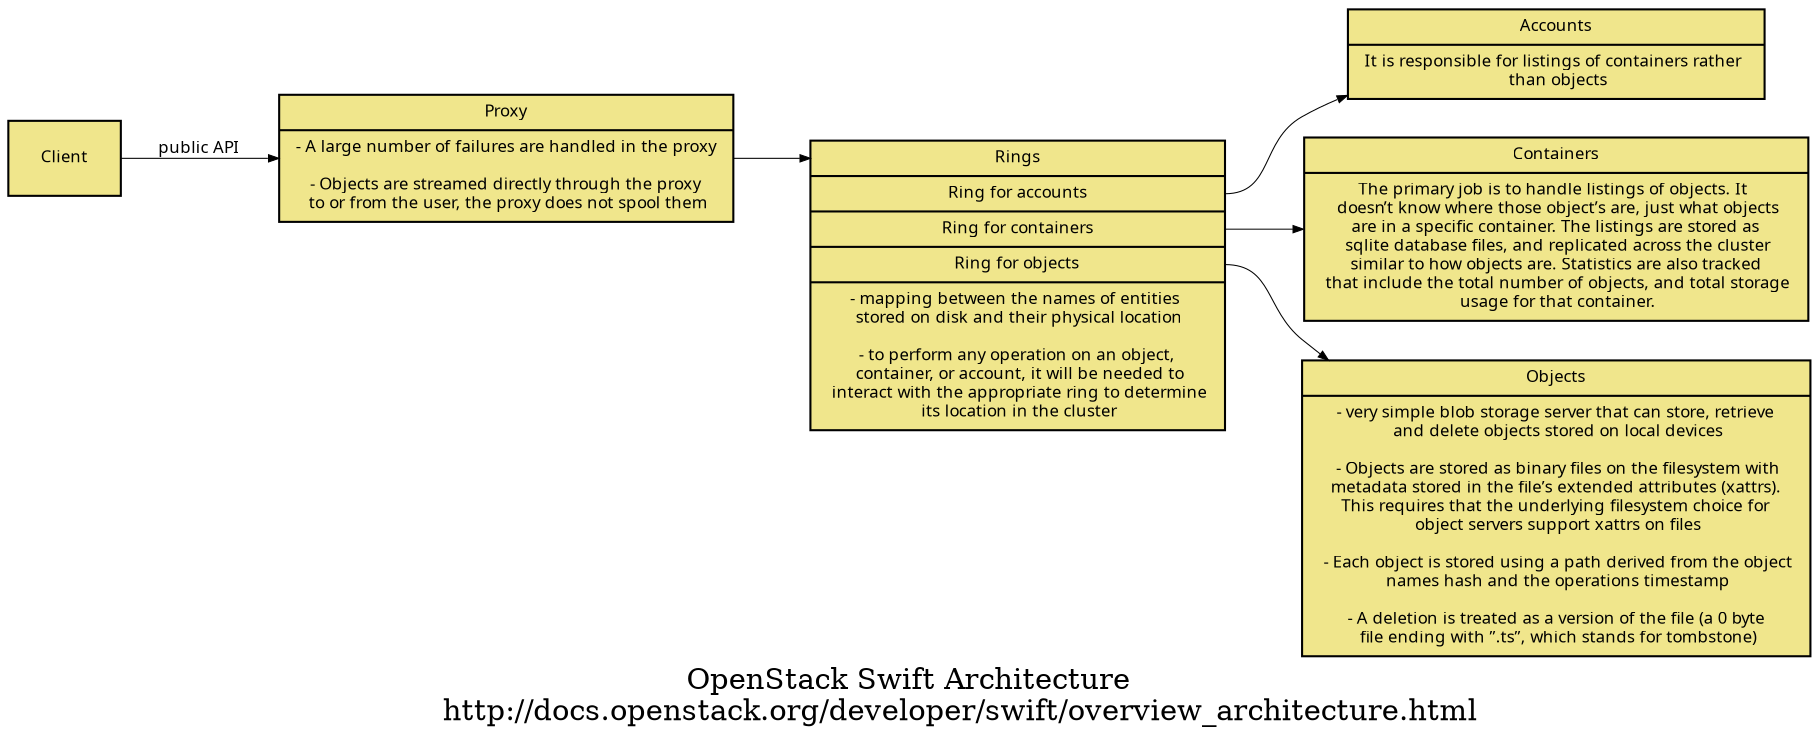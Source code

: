 //
// dot -T png openstack-swift-architecture.gv -o openstack-swift-architecture.png && eog openstack-swift-architecture.png
//
digraph OpenStackSwiftArchitecture {

    
    graph [ rankdir = "LR"];
    label="OpenStack Swift Architecture\n\
           http://docs.openstack.org/developer/swift/overview_architecture.html";
    node [shape=record,fontname=Verdana,fontsize=8,style=filled,fillcolor=khaki];
    edge [arrowsize=0.5,fontname=Verdana,fontsize=8,penwidth=.5];

    // Nodes
    
    client [
        label="<top> Client"
    ];
    
    proxy [
        label="<top> Proxy |\
               - A large number of failures are handled in the proxy\n\n\
               - Objects are streamed directly through the proxy \n\
               to or from the user, the proxy does not spool them"
    ];
    
    accounts [
        label="<top> Accounts |\
               It is responsible for listings of containers rather \n\
               than objects"
    ];

    containers [
        label="<top> Containers |\
               The primary job is to handle listings of objects. It \n\
               doesn’t know where those object’s are, just what objects\n\
               are in a specific container. The listings are stored as \n\
               sqlite database files, and replicated across the cluster\n\
               similar to how objects are. Statistics are also tracked \n\
               that include the total number of objects, and total storage\n\
               usage for that container."
    ];

    objects [
        label="<top> Objects |\
               - very simple blob storage server that can store, retrieve\n\
               and delete objects stored on local devices\n\n\
               - Objects are stored as binary files on the filesystem with\n\
               metadata stored in the file’s extended attributes (xattrs). \n\
               This requires that the underlying filesystem choice for \n\
               object servers support xattrs on files\n\n\
               - Each object is stored using a path derived from the object\n\
               names hash and the operations timestamp\n\n\
               - A deletion is treated as a version of the file (a 0 byte \n\
               file ending with ”.ts”, which stands for tombstone)"
    ];

    rings [
        label="<top> Rings |\
               <accounts> Ring for accounts|\
               <containers> Ring for containers |\
               <objects> Ring for objects |\
                - mapping between the names of entities \n\
                stored on disk and their physical location\n\n\
                - to perform any operation on an object, \n\
                container, or account, it will be needed to\n\
                interact with the appropriate ring to determine\n\
                its location in the cluster"
    ];

    // Links
    client -> proxy [label="public API"];
    
    proxy -> rings:top;
    
    rings:accounts -> accounts;
    rings:containers -> containers;
    rings:objects -> objects;
    
}
